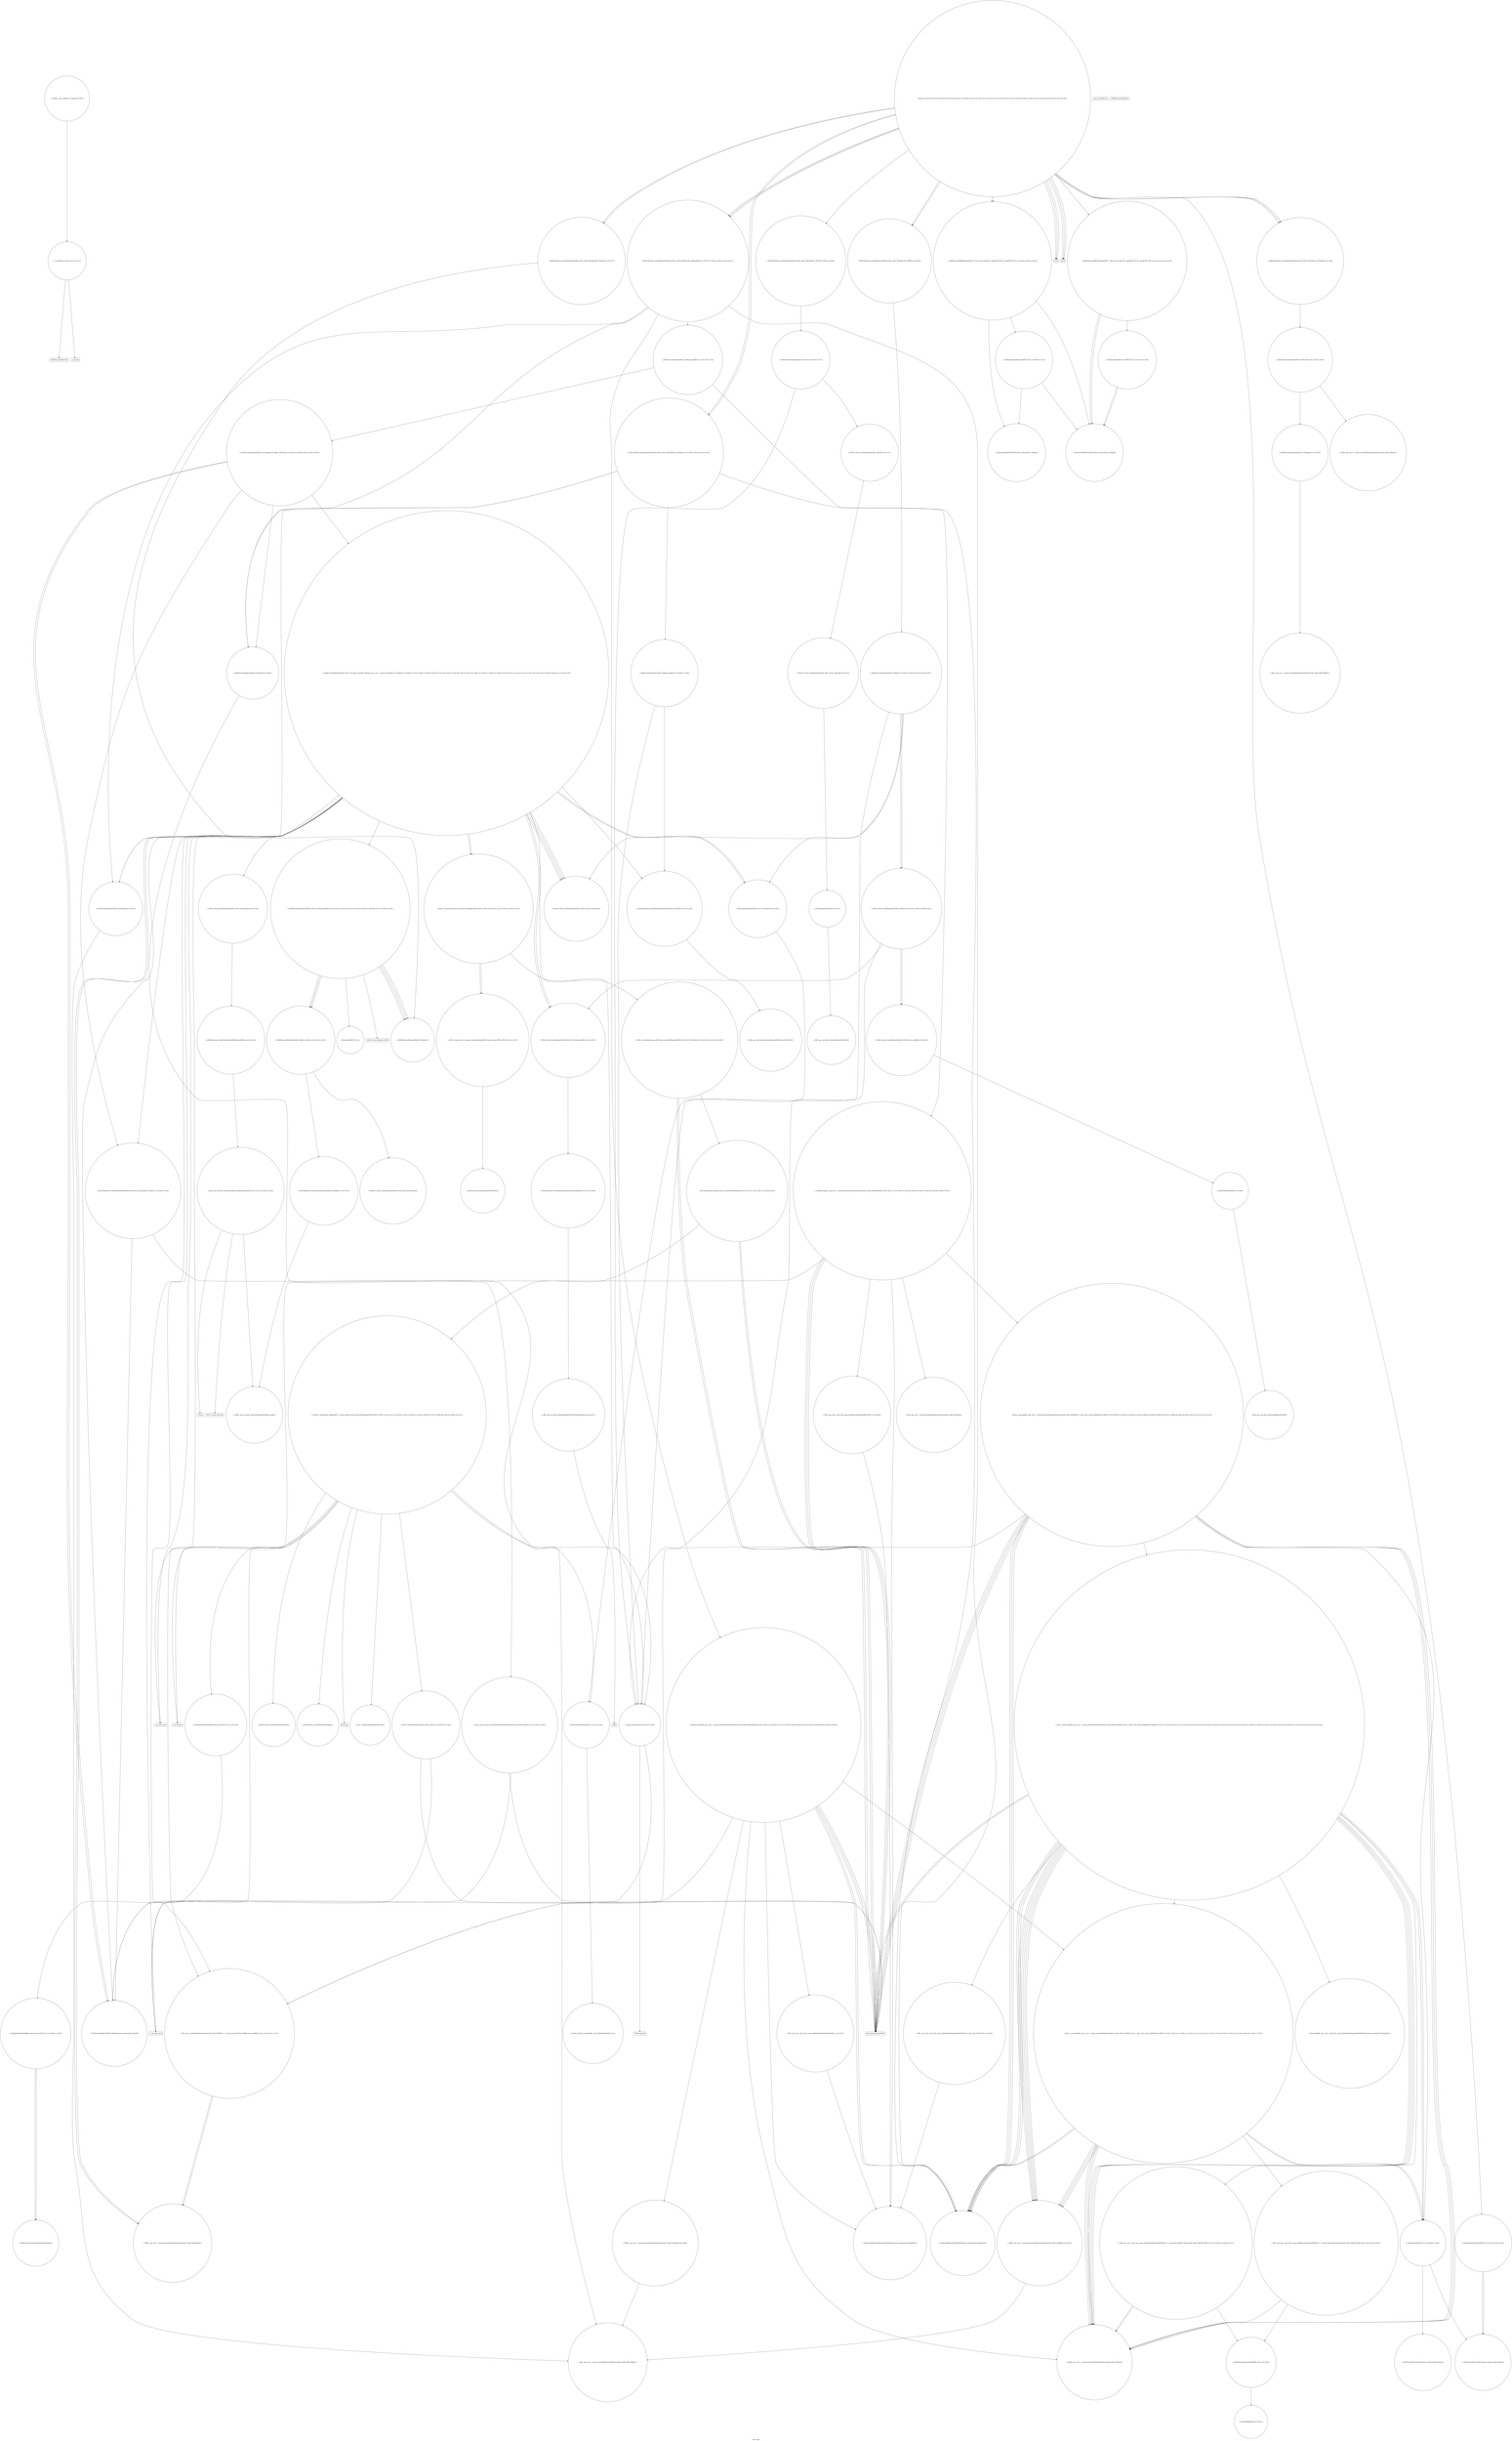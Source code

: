digraph "Call Graph" {
	label="Call Graph";

	Node0x5604836bf8c0 [shape=record,shape=circle,label="{__cxx_global_var_init|{<s0>1|<s1>2}}"];
	Node0x5604836bf8c0:s0 -> Node0x5604836bf940[color=black];
	Node0x5604836bf8c0:s1 -> Node0x56048392db70[color=black];
	Node0x560483931710 [shape=record,shape=circle,label="{_ZNK9__gnu_cxx17__normal_iteratorIPSt4pairIicESt6vectorIS2_SaIS2_EEEdeEv}"];
	Node0x56048392dd70 [shape=record,shape=circle,label="{_ZNSt14priority_queueISt4pairIicESt6vectorIS1_SaIS1_EESt4lessIS1_EEC2IS4_vEEv|{<s0>26}}"];
	Node0x56048392dd70:s0 -> Node0x56048392ecf0[color=black];
	Node0x56048392f270 [shape=record,shape=circle,label="{_ZStltIicEbRKSt4pairIT_T0_ES5_}"];
	Node0x56048392e0f0 [shape=record,shape=circle,label="{_ZNSt14priority_queueISt4pairIicESt6vectorIS1_SaIS1_EESt4lessIS1_EE3popEv|{<s0>39|<s1>40|<s2>41|<s3>42}}"];
	Node0x56048392e0f0:s0 -> Node0x56048392f0f0[color=black];
	Node0x56048392e0f0:s1 -> Node0x56048392f170[color=black];
	Node0x56048392e0f0:s2 -> Node0x56048392f570[color=black];
	Node0x56048392e0f0:s3 -> Node0x56048392f5f0[color=black];
	Node0x56048392f5f0 [shape=record,shape=circle,label="{_ZNSt6vectorISt4pairIicESaIS1_EE8pop_backEv|{<s0>198|<s1>199}}"];
	Node0x56048392f5f0:s0 -> Node0x560483930790[color=black];
	Node0x56048392f5f0:s1 -> Node0x56048392e6f0[color=black];
	Node0x56048392e470 [shape=record,shape=circle,label="{_ZNSt4pairIicEC2IRiRcLb1EEEOT_OT0_|{<s0>49|<s1>50}}"];
	Node0x56048392e470:s0 -> Node0x56048392e270[color=black];
	Node0x56048392e470:s1 -> Node0x56048392e3f0[color=black];
	Node0x56048392f970 [shape=record,shape=circle,label="{_ZN9__gnu_cxx5__ops14_Iter_comp_valISt4lessISt4pairIicEEEC2EONS0_15_Iter_comp_iterIS5_EE|{<s0>238}}"];
	Node0x56048392f970:s0 -> Node0x560483931590[color=black];
	Node0x56048392e7f0 [shape=record,shape=Mrecord,label="{_ZSt9terminatev}"];
	Node0x56048392eb70 [shape=record,shape=Mrecord,label="{_ZdlPv}"];
	Node0x56048392eef0 [shape=record,shape=circle,label="{_ZN9__gnu_cxx13new_allocatorISt4pairIicEEC2Ev}"];
	Node0x560483930290 [shape=record,shape=circle,label="{_ZNSt16allocator_traitsISaISt4pairIicEEE9constructIS1_JS1_EEEvRS2_PT_DpOT0_|{<s0>94|<s1>95}}"];
	Node0x560483930290:s0 -> Node0x560483930310[color=black];
	Node0x560483930290:s1 -> Node0x560483930410[color=black];
	Node0x560483930610 [shape=record,shape=circle,label="{_ZNSt12_Vector_baseISt4pairIicESaIS1_EE11_M_allocateEm|{<s0>132}}"];
	Node0x560483930610:s0 -> Node0x560483930c90[color=black];
	Node0x560483930990 [shape=record,shape=circle,label="{_ZNKSt6vectorISt4pairIicESaIS1_EE4sizeEv}"];
	Node0x560483930d10 [shape=record,shape=circle,label="{_ZN9__gnu_cxx13new_allocatorISt4pairIicEE8allocateEmPKv|{<s0>141|<s1>142|<s2>143}}"];
	Node0x560483930d10:s0 -> Node0x560483930c10[color=black];
	Node0x560483930d10:s1 -> Node0x560483930d90[color=black];
	Node0x560483930d10:s2 -> Node0x560483930e10[color=black];
	Node0x560483931090 [shape=record,shape=circle,label="{_ZStneIPSt4pairIicEEbRKSt13move_iteratorIT_ES7_|{<s0>162}}"];
	Node0x560483931090:s0 -> Node0x560483931390[color=black];
	Node0x560483931410 [shape=record,shape=circle,label="{_ZNKSt13move_iteratorIPSt4pairIicEE4baseEv}"];
	Node0x5604836bf940 [shape=record,shape=Mrecord,label="{_ZNSt8ios_base4InitC1Ev}"];
	Node0x560483931790 [shape=record,shape=circle,label="{_ZSt11__push_heapIN9__gnu_cxx17__normal_iteratorIPSt4pairIicESt6vectorIS3_SaIS3_EEEElS3_NS0_5__ops14_Iter_comp_valISt4lessIS3_EEEEvT_T0_SF_T1_RT2_|{<s0>169|<s1>170|<s2>171|<s3>172|<s4>173|<s5>174|<s6>175|<s7>176|<s8>177|<s9>178|<s10>179|<s11>180}}"];
	Node0x560483931790:s0 -> Node0x560483931910[color=black];
	Node0x560483931790:s1 -> Node0x560483931890[color=black];
	Node0x560483931790:s2 -> Node0x560483931910[color=black];
	Node0x560483931790:s3 -> Node0x560483931710[color=black];
	Node0x560483931790:s4 -> Node0x56048392eff0[color=black];
	Node0x560483931790:s5 -> Node0x560483931910[color=black];
	Node0x560483931790:s6 -> Node0x560483931710[color=black];
	Node0x560483931790:s7 -> Node0x560483931990[color=black];
	Node0x560483931790:s8 -> Node0x56048392eff0[color=black];
	Node0x560483931790:s9 -> Node0x560483931910[color=black];
	Node0x560483931790:s10 -> Node0x560483931710[color=black];
	Node0x560483931790:s11 -> Node0x560483931990[color=black];
	Node0x56048392ddf0 [shape=record,shape=Mrecord,label="{__gxx_personality_v0}"];
	Node0x56048392f2f0 [shape=record,shape=circle,label="{_ZSt7forwardIcEOT_RNSt16remove_referenceIS0_E4typeE}"];
	Node0x56048392e170 [shape=record,shape=circle,label="{_ZSt9make_pairIRiRcESt4pairINSt17__decay_and_stripIT_E6__typeENS3_IT0_E6__typeEEOS4_OS7_|{<s0>43|<s1>44|<s2>45}}"];
	Node0x56048392e170:s0 -> Node0x56048392e270[color=black];
	Node0x56048392e170:s1 -> Node0x56048392e3f0[color=black];
	Node0x56048392e170:s2 -> Node0x56048392e470[color=black];
	Node0x56048392f670 [shape=record,shape=circle,label="{_ZN9__gnu_cxx5__ops15_Iter_comp_iterISt4lessISt4pairIicEEEC2ES5_|{<s0>200}}"];
	Node0x56048392f670:s0 -> Node0x560483931590[color=black];
	Node0x56048392e4f0 [shape=record,shape=circle,label="{_ZNSt6vectorISt4pairIicESaIS1_EED2Ev|{<s0>51|<s1>52|<s2>53|<s3>54|<s4>55}}"];
	Node0x56048392e4f0:s0 -> Node0x56048392e5f0[color=black];
	Node0x56048392e4f0:s1 -> Node0x56048392e570[color=black];
	Node0x56048392e4f0:s2 -> Node0x56048392e670[color=black];
	Node0x56048392e4f0:s3 -> Node0x56048392e670[color=black];
	Node0x56048392e4f0:s4 -> Node0x56048392e6f0[color=black];
	Node0x56048392f9f0 [shape=record,shape=circle,label="{_GLOBAL__sub_I_liuq901_0_0.cpp|{<s0>239}}"];
	Node0x56048392f9f0:s0 -> Node0x5604836bf8c0[color=black];
	Node0x56048392e870 [shape=record,shape=circle,label="{_ZSt8_DestroyIPSt4pairIicEEvT_S3_|{<s0>63}}"];
	Node0x56048392e870:s0 -> Node0x56048392e8f0[color=black];
	Node0x56048392ebf0 [shape=record,shape=circle,label="{_ZNSaISt4pairIicEED2Ev|{<s0>68}}"];
	Node0x56048392ebf0:s0 -> Node0x56048392ec70[color=black];
	Node0x56048392ef70 [shape=record,shape=circle,label="{_ZNSt6vectorISt4pairIicESaIS1_EE9push_backEOS1_|{<s0>74|<s1>75}}"];
	Node0x56048392ef70:s0 -> Node0x56048392eff0[color=black];
	Node0x56048392ef70:s1 -> Node0x560483930210[color=black];
	Node0x560483930310 [shape=record,shape=circle,label="{_ZSt7forwardISt4pairIicEEOT_RNSt16remove_referenceIS2_E4typeE}"];
	Node0x560483930690 [shape=record,shape=circle,label="{_ZSt34__uninitialized_move_if_noexcept_aIPSt4pairIicES2_SaIS1_EET0_T_S5_S4_RT1_|{<s0>133|<s1>134|<s2>135}}"];
	Node0x560483930690:s0 -> Node0x560483930f10[color=black];
	Node0x560483930690:s1 -> Node0x560483930f10[color=black];
	Node0x560483930690:s2 -> Node0x560483930e90[color=black];
	Node0x560483930a10 [shape=record,shape=Mrecord,label="{_ZSt20__throw_length_errorPKc}"];
	Node0x560483930d90 [shape=record,shape=Mrecord,label="{_ZSt17__throw_bad_allocv}"];
	Node0x560483931110 [shape=record,shape=circle,label="{_ZSt10_ConstructISt4pairIicEJS1_EEvPT_DpOT0_|{<s0>163|<s1>164}}"];
	Node0x560483931110:s0 -> Node0x560483930310[color=black];
	Node0x560483931110:s1 -> Node0x560483930490[color=black];
	Node0x560483931490 [shape=record,shape=circle,label="{_ZNSt13move_iteratorIPSt4pairIicEEC2ES2_}"];
	Node0x56048392daf0 [shape=record,shape=Mrecord,label="{_ZNSt8ios_base4InitD1Ev}"];
	Node0x560483931810 [shape=record,shape=circle,label="{_ZN9__gnu_cxx17__normal_iteratorIPSt4pairIicESt6vectorIS2_SaIS2_EEEC2ERKS3_}"];
	Node0x56048392de70 [shape=record,shape=circle,label="{_ZNSt14priority_queueISt4pairIicESt6vectorIS1_SaIS1_EESt4lessIS1_EE4pushEOS1_|{<s0>27|<s1>28|<s2>29|<s3>30|<s4>31}}"];
	Node0x56048392de70:s0 -> Node0x56048392eff0[color=black];
	Node0x56048392de70:s1 -> Node0x56048392ef70[color=black];
	Node0x56048392de70:s2 -> Node0x56048392f0f0[color=black];
	Node0x56048392de70:s3 -> Node0x56048392f170[color=black];
	Node0x56048392de70:s4 -> Node0x56048392f070[color=black];
	Node0x56048392f370 [shape=record,shape=circle,label="{_ZNKSt6vectorISt4pairIicESaIS1_EE5frontEv|{<s0>187|<s1>188}}"];
	Node0x56048392f370:s0 -> Node0x56048392f3f0[color=black];
	Node0x56048392f370:s1 -> Node0x56048392f470[color=black];
	Node0x56048392e1f0 [shape=record,shape=circle,label="{_ZNSt14priority_queueISt4pairIicESt6vectorIS1_SaIS1_EESt4lessIS1_EED2Ev|{<s0>46}}"];
	Node0x56048392e1f0:s0 -> Node0x56048392e4f0[color=black];
	Node0x56048392f6f0 [shape=record,shape=circle,label="{_ZN9__gnu_cxx17__normal_iteratorIPSt4pairIicESt6vectorIS2_SaIS2_EEEmmEv}"];
	Node0x56048392e570 [shape=record,shape=circle,label="{_ZSt8_DestroyIPSt4pairIicES1_EvT_S3_RSaIT0_E|{<s0>56}}"];
	Node0x56048392e570:s0 -> Node0x56048392e870[color=black];
	Node0x56048392e8f0 [shape=record,shape=circle,label="{_ZNSt12_Destroy_auxILb1EE9__destroyIPSt4pairIicEEEvT_S5_}"];
	Node0x56048392ec70 [shape=record,shape=circle,label="{_ZN9__gnu_cxx13new_allocatorISt4pairIicEED2Ev}"];
	Node0x56048392eff0 [shape=record,shape=circle,label="{_ZSt4moveIRSt4pairIicEEONSt16remove_referenceIT_E4typeEOS4_}"];
	Node0x560483930390 [shape=record,shape=circle,label="{_ZNSt6vectorISt4pairIicESaIS1_EE17_M_realloc_insertIJS1_EEEvN9__gnu_cxx17__normal_iteratorIPS1_S3_EEDpOT_|{<s0>96|<s1>97|<s2>98|<s3>99|<s4>100|<s5>101|<s6>102|<s7>103|<s8>104|<s9>105|<s10>106|<s11>107|<s12>108|<s13>109|<s14>110|<s15>111|<s16>112|<s17>113|<s18>114|<s19>115|<s20>116|<s21>117|<s22>118}}"];
	Node0x560483930390:s0 -> Node0x560483930510[color=black];
	Node0x560483930390:s1 -> Node0x56048392f0f0[color=black];
	Node0x560483930390:s2 -> Node0x560483930590[color=black];
	Node0x560483930390:s3 -> Node0x560483930610[color=black];
	Node0x560483930390:s4 -> Node0x560483930310[color=black];
	Node0x560483930390:s5 -> Node0x560483930290[color=black];
	Node0x560483930390:s6 -> Node0x560483930710[color=black];
	Node0x560483930390:s7 -> Node0x56048392e5f0[color=black];
	Node0x560483930390:s8 -> Node0x560483930690[color=black];
	Node0x560483930390:s9 -> Node0x560483930710[color=black];
	Node0x560483930390:s10 -> Node0x56048392e5f0[color=black];
	Node0x560483930390:s11 -> Node0x560483930690[color=black];
	Node0x560483930390:s12 -> Node0x56048392e770[color=black];
	Node0x560483930390:s13 -> Node0x560483930790[color=black];
	Node0x560483930390:s14 -> Node0x560483930890[color=black];
	Node0x560483930390:s15 -> Node0x56048392e5f0[color=black];
	Node0x560483930390:s16 -> Node0x56048392e570[color=black];
	Node0x560483930390:s17 -> Node0x56048392e970[color=black];
	Node0x560483930390:s18 -> Node0x560483930810[color=black];
	Node0x560483930390:s19 -> Node0x56048392e5f0[color=black];
	Node0x560483930390:s20 -> Node0x56048392e570[color=black];
	Node0x560483930390:s21 -> Node0x56048392e970[color=black];
	Node0x560483930390:s22 -> Node0x56048392e6f0[color=black];
	Node0x560483930710 [shape=record,shape=circle,label="{_ZNK9__gnu_cxx17__normal_iteratorIPSt4pairIicESt6vectorIS2_SaIS2_EEE4baseEv}"];
	Node0x560483930a90 [shape=record,shape=circle,label="{_ZSt3maxImERKT_S2_S2_}"];
	Node0x560483930e10 [shape=record,shape=Mrecord,label="{_Znwm}"];
	Node0x560483931190 [shape=record,shape=circle,label="{_ZSt11__addressofISt4pairIicEEPT_RS2_}"];
	Node0x560483931510 [shape=record,shape=circle,label="{_ZN9__gnu_cxx13new_allocatorISt4pairIicEE7destroyIS2_EEvPT_}"];
	Node0x56048392db70 [shape=record,shape=Mrecord,label="{__cxa_atexit}"];
	Node0x560483931890 [shape=record,shape=circle,label="{_ZN9__gnu_cxx5__ops14_Iter_comp_valISt4lessISt4pairIicEEEclINS_17__normal_iteratorIPS4_St6vectorIS4_SaIS4_EEEES4_EEbT_RT0_|{<s0>181|<s1>182}}"];
	Node0x560483931890:s0 -> Node0x560483931710[color=black];
	Node0x560483931890:s1 -> Node0x56048392f1f0[color=black];
	Node0x56048392def0 [shape=record,shape=circle,label="{_ZSt9make_pairIRiS0_ESt4pairINSt17__decay_and_stripIT_E6__typeENS2_IT0_E6__typeEEOS3_OS6_|{<s0>32|<s1>33|<s2>34}}"];
	Node0x56048392def0:s0 -> Node0x56048392e270[color=black];
	Node0x56048392def0:s1 -> Node0x56048392e270[color=black];
	Node0x56048392def0:s2 -> Node0x56048392e2f0[color=black];
	Node0x56048392f3f0 [shape=record,shape=circle,label="{_ZNKSt6vectorISt4pairIicESaIS1_EE5beginEv|{<s0>189}}"];
	Node0x56048392f3f0:s0 -> Node0x56048392f4f0[color=black];
	Node0x56048392e270 [shape=record,shape=circle,label="{_ZSt7forwardIRiEOT_RNSt16remove_referenceIS1_E4typeE}"];
	Node0x56048392f770 [shape=record,shape=circle,label="{_ZSt10__pop_heapIN9__gnu_cxx17__normal_iteratorIPSt4pairIicESt6vectorIS3_SaIS3_EEEENS0_5__ops15_Iter_comp_iterISt4lessIS3_EEEEvT_SE_SE_RT0_|{<s0>201|<s1>202|<s2>203|<s3>204|<s4>205|<s5>206|<s6>207|<s7>208|<s8>209|<s9>210|<s10>211|<s11>212|<s12>213}}"];
	Node0x56048392f770:s0 -> Node0x560483931710[color=black];
	Node0x56048392f770:s1 -> Node0x56048392eff0[color=black];
	Node0x56048392f770:s2 -> Node0x560483930490[color=black];
	Node0x56048392f770:s3 -> Node0x560483931710[color=black];
	Node0x56048392f770:s4 -> Node0x56048392eff0[color=black];
	Node0x56048392f770:s5 -> Node0x560483931710[color=black];
	Node0x56048392f770:s6 -> Node0x560483931990[color=black];
	Node0x56048392f770:s7 -> Node0x560483930490[color=black];
	Node0x56048392f770:s8 -> Node0x560483930590[color=black];
	Node0x56048392f770:s9 -> Node0x56048392eff0[color=black];
	Node0x56048392f770:s10 -> Node0x560483930490[color=black];
	Node0x56048392f770:s11 -> Node0x560483930490[color=black];
	Node0x56048392f770:s12 -> Node0x56048392f7f0[color=black];
	Node0x56048392e5f0 [shape=record,shape=circle,label="{_ZNSt12_Vector_baseISt4pairIicESaIS1_EE19_M_get_Tp_allocatorEv}"];
	Node0x56048392e970 [shape=record,shape=circle,label="{_ZNSt12_Vector_baseISt4pairIicESaIS1_EE13_M_deallocateEPS1_m|{<s0>64}}"];
	Node0x56048392e970:s0 -> Node0x56048392ea70[color=black];
	Node0x56048392ecf0 [shape=record,shape=circle,label="{_ZNSt6vectorISt4pairIicESaIS1_EEC2Ev|{<s0>69|<s1>70}}"];
	Node0x56048392ecf0:s0 -> Node0x56048392ed70[color=black];
	Node0x56048392ecf0:s1 -> Node0x56048392e6f0[color=black];
	Node0x56048392f070 [shape=record,shape=circle,label="{_ZSt9push_heapIN9__gnu_cxx17__normal_iteratorIPSt4pairIicESt6vectorIS3_SaIS3_EEEESt4lessIS3_EEvT_SB_T0_|{<s0>76|<s1>77|<s2>78|<s3>79|<s4>80|<s5>81|<s6>82|<s7>83|<s8>84|<s9>85|<s10>86}}"];
	Node0x56048392f070:s0 -> Node0x560483931590[color=black];
	Node0x56048392f070:s1 -> Node0x560483931610[color=black];
	Node0x56048392f070:s2 -> Node0x560483931690[color=black];
	Node0x56048392f070:s3 -> Node0x560483931710[color=black];
	Node0x56048392f070:s4 -> Node0x56048392eff0[color=black];
	Node0x56048392f070:s5 -> Node0x560483930490[color=black];
	Node0x56048392f070:s6 -> Node0x560483930490[color=black];
	Node0x56048392f070:s7 -> Node0x560483930590[color=black];
	Node0x56048392f070:s8 -> Node0x56048392eff0[color=black];
	Node0x56048392f070:s9 -> Node0x560483930490[color=black];
	Node0x56048392f070:s10 -> Node0x560483931790[color=black];
	Node0x560483930410 [shape=record,shape=circle,label="{_ZN9__gnu_cxx13new_allocatorISt4pairIicEE9constructIS2_JS2_EEEvPT_DpOT0_|{<s0>119|<s1>120}}"];
	Node0x560483930410:s0 -> Node0x560483930310[color=black];
	Node0x560483930410:s1 -> Node0x560483930490[color=black];
	Node0x560483930790 [shape=record,shape=circle,label="{_ZNSt16allocator_traitsISaISt4pairIicEEE7destroyIS1_EEvRS2_PT_|{<s0>136}}"];
	Node0x560483930790:s0 -> Node0x560483931510[color=black];
	Node0x560483930b10 [shape=record,shape=circle,label="{_ZNSt16allocator_traitsISaISt4pairIicEEE8max_sizeERKS2_|{<s0>139}}"];
	Node0x560483930b10:s0 -> Node0x560483930c10[color=black];
	Node0x560483930e90 [shape=record,shape=circle,label="{_ZSt22__uninitialized_copy_aISt13move_iteratorIPSt4pairIicEES3_S2_ET0_T_S6_S5_RSaIT1_E|{<s0>144|<s1>145|<s2>146}}"];
	Node0x560483930e90:s0 -> Node0x560483930490[color=black];
	Node0x560483930e90:s1 -> Node0x560483930490[color=black];
	Node0x560483930e90:s2 -> Node0x560483930f90[color=black];
	Node0x560483931210 [shape=record,shape=circle,label="{_ZNKSt13move_iteratorIPSt4pairIicEEdeEv}"];
	Node0x560483931590 [shape=record,shape=circle,label="{_ZSt4moveIRSt4lessISt4pairIicEEEONSt16remove_referenceIT_E4typeEOS6_}"];
	Node0x56048392dbf0 [shape=record,shape=circle,label="{main|{<s0>3|<s1>4|<s2>5|<s3>6|<s4>7|<s5>8|<s6>9|<s7>10|<s8>11|<s9>12|<s10>13|<s11>14|<s12>15|<s13>16|<s14>17|<s15>18|<s16>19|<s17>20|<s18>21|<s19>22|<s20>23|<s21>24|<s22>25}}"];
	Node0x56048392dbf0:s0 -> Node0x56048392dc70[color=black];
	Node0x56048392dbf0:s1 -> Node0x56048392dcf0[color=black];
	Node0x56048392dbf0:s2 -> Node0x56048392dc70[color=black];
	Node0x56048392dbf0:s3 -> Node0x56048392dd70[color=black];
	Node0x56048392dbf0:s4 -> Node0x56048392dc70[color=black];
	Node0x56048392dbf0:s5 -> Node0x56048392def0[color=black];
	Node0x56048392dbf0:s6 -> Node0x56048392df70[color=black];
	Node0x56048392dbf0:s7 -> Node0x56048392de70[color=black];
	Node0x56048392dbf0:s8 -> Node0x56048392e1f0[color=black];
	Node0x56048392dbf0:s9 -> Node0x56048392dff0[color=black];
	Node0x56048392dbf0:s10 -> Node0x56048392e070[color=black];
	Node0x56048392dbf0:s11 -> Node0x56048392e0f0[color=black];
	Node0x56048392dbf0:s12 -> Node0x56048392e170[color=black];
	Node0x56048392dbf0:s13 -> Node0x56048392de70[color=black];
	Node0x56048392dbf0:s14 -> Node0x56048392dff0[color=black];
	Node0x56048392dbf0:s15 -> Node0x56048392e070[color=black];
	Node0x56048392dbf0:s16 -> Node0x56048392e070[color=black];
	Node0x56048392dbf0:s17 -> Node0x56048392e0f0[color=black];
	Node0x56048392dbf0:s18 -> Node0x56048392e170[color=black];
	Node0x56048392dbf0:s19 -> Node0x56048392de70[color=black];
	Node0x56048392dbf0:s20 -> Node0x56048392dcf0[color=black];
	Node0x56048392dbf0:s21 -> Node0x56048392dcf0[color=black];
	Node0x56048392dbf0:s22 -> Node0x56048392e1f0[color=black];
	Node0x560483931910 [shape=record,shape=circle,label="{_ZNK9__gnu_cxx17__normal_iteratorIPSt4pairIicESt6vectorIS2_SaIS2_EEEplEl|{<s0>183}}"];
	Node0x560483931910:s0 -> Node0x560483931810[color=black];
	Node0x56048392df70 [shape=record,shape=circle,label="{_ZNSt4pairIicEC2IiiLb1EEEOS_IT_T0_E|{<s0>35|<s1>36}}"];
	Node0x56048392df70:s0 -> Node0x56048392e370[color=black];
	Node0x56048392df70:s1 -> Node0x56048392e370[color=black];
	Node0x56048392f470 [shape=record,shape=circle,label="{_ZNK9__gnu_cxx17__normal_iteratorIPKSt4pairIicESt6vectorIS2_SaIS2_EEEdeEv}"];
	Node0x56048392e2f0 [shape=record,shape=circle,label="{_ZNSt4pairIiiEC2IRiS2_Lb1EEEOT_OT0_|{<s0>47|<s1>48}}"];
	Node0x56048392e2f0:s0 -> Node0x56048392e270[color=black];
	Node0x56048392e2f0:s1 -> Node0x56048392e270[color=black];
	Node0x56048392f7f0 [shape=record,shape=circle,label="{_ZSt13__adjust_heapIN9__gnu_cxx17__normal_iteratorIPSt4pairIicESt6vectorIS3_SaIS3_EEEElS3_NS0_5__ops15_Iter_comp_iterISt4lessIS3_EEEEvT_T0_SF_T1_T2_|{<s0>214|<s1>215|<s2>216|<s3>217|<s4>218|<s5>219|<s6>220|<s7>221|<s8>222|<s9>223|<s10>224|<s11>225|<s12>226|<s13>227|<s14>228|<s15>229|<s16>230|<s17>231|<s18>232|<s19>233|<s20>234}}"];
	Node0x56048392f7f0:s0 -> Node0x560483931910[color=black];
	Node0x56048392f7f0:s1 -> Node0x560483931910[color=black];
	Node0x56048392f7f0:s2 -> Node0x56048392f870[color=black];
	Node0x56048392f7f0:s3 -> Node0x560483931910[color=black];
	Node0x56048392f7f0:s4 -> Node0x560483931710[color=black];
	Node0x56048392f7f0:s5 -> Node0x56048392eff0[color=black];
	Node0x56048392f7f0:s6 -> Node0x560483931910[color=black];
	Node0x56048392f7f0:s7 -> Node0x560483931710[color=black];
	Node0x56048392f7f0:s8 -> Node0x560483931990[color=black];
	Node0x56048392f7f0:s9 -> Node0x560483931910[color=black];
	Node0x56048392f7f0:s10 -> Node0x560483931710[color=black];
	Node0x56048392f7f0:s11 -> Node0x56048392eff0[color=black];
	Node0x56048392f7f0:s12 -> Node0x560483931910[color=black];
	Node0x56048392f7f0:s13 -> Node0x560483931710[color=black];
	Node0x56048392f7f0:s14 -> Node0x560483931990[color=black];
	Node0x56048392f7f0:s15 -> Node0x56048392f8f0[color=black];
	Node0x56048392f7f0:s16 -> Node0x56048392f970[color=black];
	Node0x56048392f7f0:s17 -> Node0x560483930490[color=black];
	Node0x56048392f7f0:s18 -> Node0x56048392eff0[color=black];
	Node0x56048392f7f0:s19 -> Node0x560483930490[color=black];
	Node0x56048392f7f0:s20 -> Node0x560483931790[color=black];
	Node0x56048392e670 [shape=record,shape=circle,label="{_ZNSt12_Vector_baseISt4pairIicESaIS1_EED2Ev|{<s0>57|<s1>58|<s2>59|<s3>60}}"];
	Node0x56048392e670:s0 -> Node0x56048392e970[color=black];
	Node0x56048392e670:s1 -> Node0x56048392e9f0[color=black];
	Node0x56048392e670:s2 -> Node0x56048392e9f0[color=black];
	Node0x56048392e670:s3 -> Node0x56048392e6f0[color=black];
	Node0x56048392e9f0 [shape=record,shape=circle,label="{_ZNSt12_Vector_baseISt4pairIicESaIS1_EE12_Vector_implD2Ev|{<s0>65}}"];
	Node0x56048392e9f0:s0 -> Node0x56048392ebf0[color=black];
	Node0x56048392ed70 [shape=record,shape=circle,label="{_ZNSt12_Vector_baseISt4pairIicESaIS1_EEC2Ev|{<s0>71}}"];
	Node0x56048392ed70:s0 -> Node0x56048392edf0[color=black];
	Node0x56048392f0f0 [shape=record,shape=circle,label="{_ZNSt6vectorISt4pairIicESaIS1_EE5beginEv|{<s0>87}}"];
	Node0x56048392f0f0:s0 -> Node0x560483931810[color=black];
	Node0x560483930490 [shape=record,shape=Mrecord,label="{llvm.memcpy.p0i8.p0i8.i64}"];
	Node0x560483930810 [shape=record,shape=Mrecord,label="{__cxa_rethrow}"];
	Node0x560483930b90 [shape=record,shape=circle,label="{_ZNKSt12_Vector_baseISt4pairIicESaIS1_EE19_M_get_Tp_allocatorEv}"];
	Node0x560483930f10 [shape=record,shape=circle,label="{_ZSt32__make_move_if_noexcept_iteratorISt4pairIicESt13move_iteratorIPS1_EET0_PT_|{<s0>147}}"];
	Node0x560483930f10:s0 -> Node0x560483931490[color=black];
	Node0x560483931290 [shape=record,shape=circle,label="{_ZNSt13move_iteratorIPSt4pairIicEEppEv}"];
	Node0x560483931610 [shape=record,shape=circle,label="{_ZN9__gnu_cxx5__ops14_Iter_comp_valISt4lessISt4pairIicEEEC2ES5_|{<s0>167}}"];
	Node0x560483931610:s0 -> Node0x560483931590[color=black];
	Node0x56048392dc70 [shape=record,shape=Mrecord,label="{scanf}"];
	Node0x560483931990 [shape=record,shape=circle,label="{_ZNSt4pairIicEaSEOS0_|{<s0>184|<s1>185}}"];
	Node0x560483931990:s0 -> Node0x56048392e370[color=black];
	Node0x560483931990:s1 -> Node0x56048392f2f0[color=black];
	Node0x56048392dff0 [shape=record,shape=circle,label="{_ZNKSt14priority_queueISt4pairIicESt6vectorIS1_SaIS1_EESt4lessIS1_EE4sizeEv|{<s0>37}}"];
	Node0x56048392dff0:s0 -> Node0x560483930990[color=black];
	Node0x56048392f4f0 [shape=record,shape=circle,label="{_ZN9__gnu_cxx17__normal_iteratorIPKSt4pairIicESt6vectorIS2_SaIS2_EEEC2ERKS4_}"];
	Node0x56048392e370 [shape=record,shape=circle,label="{_ZSt7forwardIiEOT_RNSt16remove_referenceIS0_E4typeE}"];
	Node0x56048392f870 [shape=record,shape=circle,label="{_ZN9__gnu_cxx5__ops15_Iter_comp_iterISt4lessISt4pairIicEEEclINS_17__normal_iteratorIPS4_St6vectorIS4_SaIS4_EEEESD_EEbT_T0_|{<s0>235|<s1>236|<s2>237}}"];
	Node0x56048392f870:s0 -> Node0x560483931710[color=black];
	Node0x56048392f870:s1 -> Node0x560483931710[color=black];
	Node0x56048392f870:s2 -> Node0x56048392f1f0[color=black];
	Node0x56048392e6f0 [shape=record,shape=circle,label="{__clang_call_terminate|{<s0>61|<s1>62}}"];
	Node0x56048392e6f0:s0 -> Node0x56048392e770[color=black];
	Node0x56048392e6f0:s1 -> Node0x56048392e7f0[color=black];
	Node0x56048392ea70 [shape=record,shape=circle,label="{_ZNSt16allocator_traitsISaISt4pairIicEEE10deallocateERS2_PS1_m|{<s0>66}}"];
	Node0x56048392ea70:s0 -> Node0x56048392eaf0[color=black];
	Node0x56048392edf0 [shape=record,shape=circle,label="{_ZNSt12_Vector_baseISt4pairIicESaIS1_EE12_Vector_implC2Ev|{<s0>72}}"];
	Node0x56048392edf0:s0 -> Node0x56048392ee70[color=black];
	Node0x56048392f170 [shape=record,shape=circle,label="{_ZNSt6vectorISt4pairIicESaIS1_EE3endEv|{<s0>88}}"];
	Node0x56048392f170:s0 -> Node0x560483931810[color=black];
	Node0x560483930510 [shape=record,shape=circle,label="{_ZNKSt6vectorISt4pairIicESaIS1_EE12_M_check_lenEmPKc|{<s0>121|<s1>122|<s2>123|<s3>124|<s4>125|<s5>126|<s6>127|<s7>128|<s8>129}}"];
	Node0x560483930510:s0 -> Node0x560483930910[color=black];
	Node0x560483930510:s1 -> Node0x560483930990[color=black];
	Node0x560483930510:s2 -> Node0x560483930a10[color=black];
	Node0x560483930510:s3 -> Node0x560483930990[color=black];
	Node0x560483930510:s4 -> Node0x560483930990[color=black];
	Node0x560483930510:s5 -> Node0x560483930a90[color=black];
	Node0x560483930510:s6 -> Node0x560483930990[color=black];
	Node0x560483930510:s7 -> Node0x560483930910[color=black];
	Node0x560483930510:s8 -> Node0x560483930910[color=black];
	Node0x560483930890 [shape=record,shape=Mrecord,label="{__cxa_end_catch}"];
	Node0x560483930c10 [shape=record,shape=circle,label="{_ZNK9__gnu_cxx13new_allocatorISt4pairIicEE8max_sizeEv}"];
	Node0x560483930f90 [shape=record,shape=circle,label="{_ZSt18uninitialized_copyISt13move_iteratorIPSt4pairIicEES3_ET0_T_S6_S5_|{<s0>148|<s1>149|<s2>150}}"];
	Node0x560483930f90:s0 -> Node0x560483930490[color=black];
	Node0x560483930f90:s1 -> Node0x560483930490[color=black];
	Node0x560483930f90:s2 -> Node0x560483931010[color=black];
	Node0x560483931310 [shape=record,shape=Mrecord,label="{llvm.trap}"];
	Node0x560483931690 [shape=record,shape=circle,label="{_ZNK9__gnu_cxx17__normal_iteratorIPSt4pairIicESt6vectorIS2_SaIS2_EEEmiEl|{<s0>168}}"];
	Node0x560483931690:s0 -> Node0x560483931810[color=black];
	Node0x56048392dcf0 [shape=record,shape=Mrecord,label="{printf}"];
	Node0x56048392f1f0 [shape=record,shape=circle,label="{_ZNKSt4lessISt4pairIicEEclERKS1_S4_|{<s0>186}}"];
	Node0x56048392f1f0:s0 -> Node0x56048392f270[color=black];
	Node0x56048392e070 [shape=record,shape=circle,label="{_ZNKSt14priority_queueISt4pairIicESt6vectorIS1_SaIS1_EESt4lessIS1_EE3topEv|{<s0>38}}"];
	Node0x56048392e070:s0 -> Node0x56048392f370[color=black];
	Node0x56048392f570 [shape=record,shape=circle,label="{_ZSt8pop_heapIN9__gnu_cxx17__normal_iteratorIPSt4pairIicESt6vectorIS3_SaIS3_EEEESt4lessIS3_EEvT_SB_T0_|{<s0>190|<s1>191|<s2>192|<s3>193|<s4>194|<s5>195|<s6>196|<s7>197}}"];
	Node0x56048392f570:s0 -> Node0x560483930590[color=black];
	Node0x56048392f570:s1 -> Node0x560483931590[color=black];
	Node0x56048392f570:s2 -> Node0x56048392f670[color=black];
	Node0x56048392f570:s3 -> Node0x56048392f6f0[color=black];
	Node0x56048392f570:s4 -> Node0x560483930490[color=black];
	Node0x56048392f570:s5 -> Node0x560483930490[color=black];
	Node0x56048392f570:s6 -> Node0x560483930490[color=black];
	Node0x56048392f570:s7 -> Node0x56048392f770[color=black];
	Node0x56048392e3f0 [shape=record,shape=circle,label="{_ZSt7forwardIRcEOT_RNSt16remove_referenceIS1_E4typeE}"];
	Node0x56048392f8f0 [shape=record,shape=circle,label="{_ZSt4moveIRN9__gnu_cxx5__ops15_Iter_comp_iterISt4lessISt4pairIicEEEEEONSt16remove_referenceIT_E4typeEOSA_}"];
	Node0x56048392e770 [shape=record,shape=Mrecord,label="{__cxa_begin_catch}"];
	Node0x56048392eaf0 [shape=record,shape=circle,label="{_ZN9__gnu_cxx13new_allocatorISt4pairIicEE10deallocateEPS2_m|{<s0>67}}"];
	Node0x56048392eaf0:s0 -> Node0x56048392eb70[color=black];
	Node0x56048392ee70 [shape=record,shape=circle,label="{_ZNSaISt4pairIicEEC2Ev|{<s0>73}}"];
	Node0x56048392ee70:s0 -> Node0x56048392eef0[color=black];
	Node0x560483930210 [shape=record,shape=circle,label="{_ZNSt6vectorISt4pairIicESaIS1_EE12emplace_backIJS1_EEEvDpOT_|{<s0>89|<s1>90|<s2>91|<s3>92|<s4>93}}"];
	Node0x560483930210:s0 -> Node0x560483930310[color=black];
	Node0x560483930210:s1 -> Node0x560483930290[color=black];
	Node0x560483930210:s2 -> Node0x56048392f170[color=black];
	Node0x560483930210:s3 -> Node0x560483930310[color=black];
	Node0x560483930210:s4 -> Node0x560483930390[color=black];
	Node0x560483930590 [shape=record,shape=circle,label="{_ZN9__gnu_cxxmiIPSt4pairIicESt6vectorIS2_SaIS2_EEEENS_17__normal_iteratorIT_T0_E15difference_typeERKSA_SD_|{<s0>130|<s1>131}}"];
	Node0x560483930590:s0 -> Node0x560483930710[color=black];
	Node0x560483930590:s1 -> Node0x560483930710[color=black];
	Node0x560483930910 [shape=record,shape=circle,label="{_ZNKSt6vectorISt4pairIicESaIS1_EE8max_sizeEv|{<s0>137|<s1>138}}"];
	Node0x560483930910:s0 -> Node0x560483930b90[color=black];
	Node0x560483930910:s1 -> Node0x560483930b10[color=black];
	Node0x560483930c90 [shape=record,shape=circle,label="{_ZNSt16allocator_traitsISaISt4pairIicEEE8allocateERS2_m|{<s0>140}}"];
	Node0x560483930c90:s0 -> Node0x560483930d10[color=black];
	Node0x560483931010 [shape=record,shape=circle,label="{_ZNSt20__uninitialized_copyILb0EE13__uninit_copyISt13move_iteratorIPSt4pairIicEES5_EET0_T_S8_S7_|{<s0>151|<s1>152|<s2>153|<s3>154|<s4>155|<s5>156|<s6>157|<s7>158|<s8>159|<s9>160|<s10>161}}"];
	Node0x560483931010:s0 -> Node0x560483931090[color=black];
	Node0x560483931010:s1 -> Node0x560483931190[color=black];
	Node0x560483931010:s2 -> Node0x560483931210[color=black];
	Node0x560483931010:s3 -> Node0x560483931110[color=black];
	Node0x560483931010:s4 -> Node0x560483931290[color=black];
	Node0x560483931010:s5 -> Node0x56048392e770[color=black];
	Node0x560483931010:s6 -> Node0x56048392e870[color=black];
	Node0x560483931010:s7 -> Node0x560483930810[color=black];
	Node0x560483931010:s8 -> Node0x560483930890[color=black];
	Node0x560483931010:s9 -> Node0x560483931310[color=black];
	Node0x560483931010:s10 -> Node0x56048392e6f0[color=black];
	Node0x560483931390 [shape=record,shape=circle,label="{_ZSteqIPSt4pairIicEEbRKSt13move_iteratorIT_ES7_|{<s0>165|<s1>166}}"];
	Node0x560483931390:s0 -> Node0x560483931410[color=black];
	Node0x560483931390:s1 -> Node0x560483931410[color=black];
}
